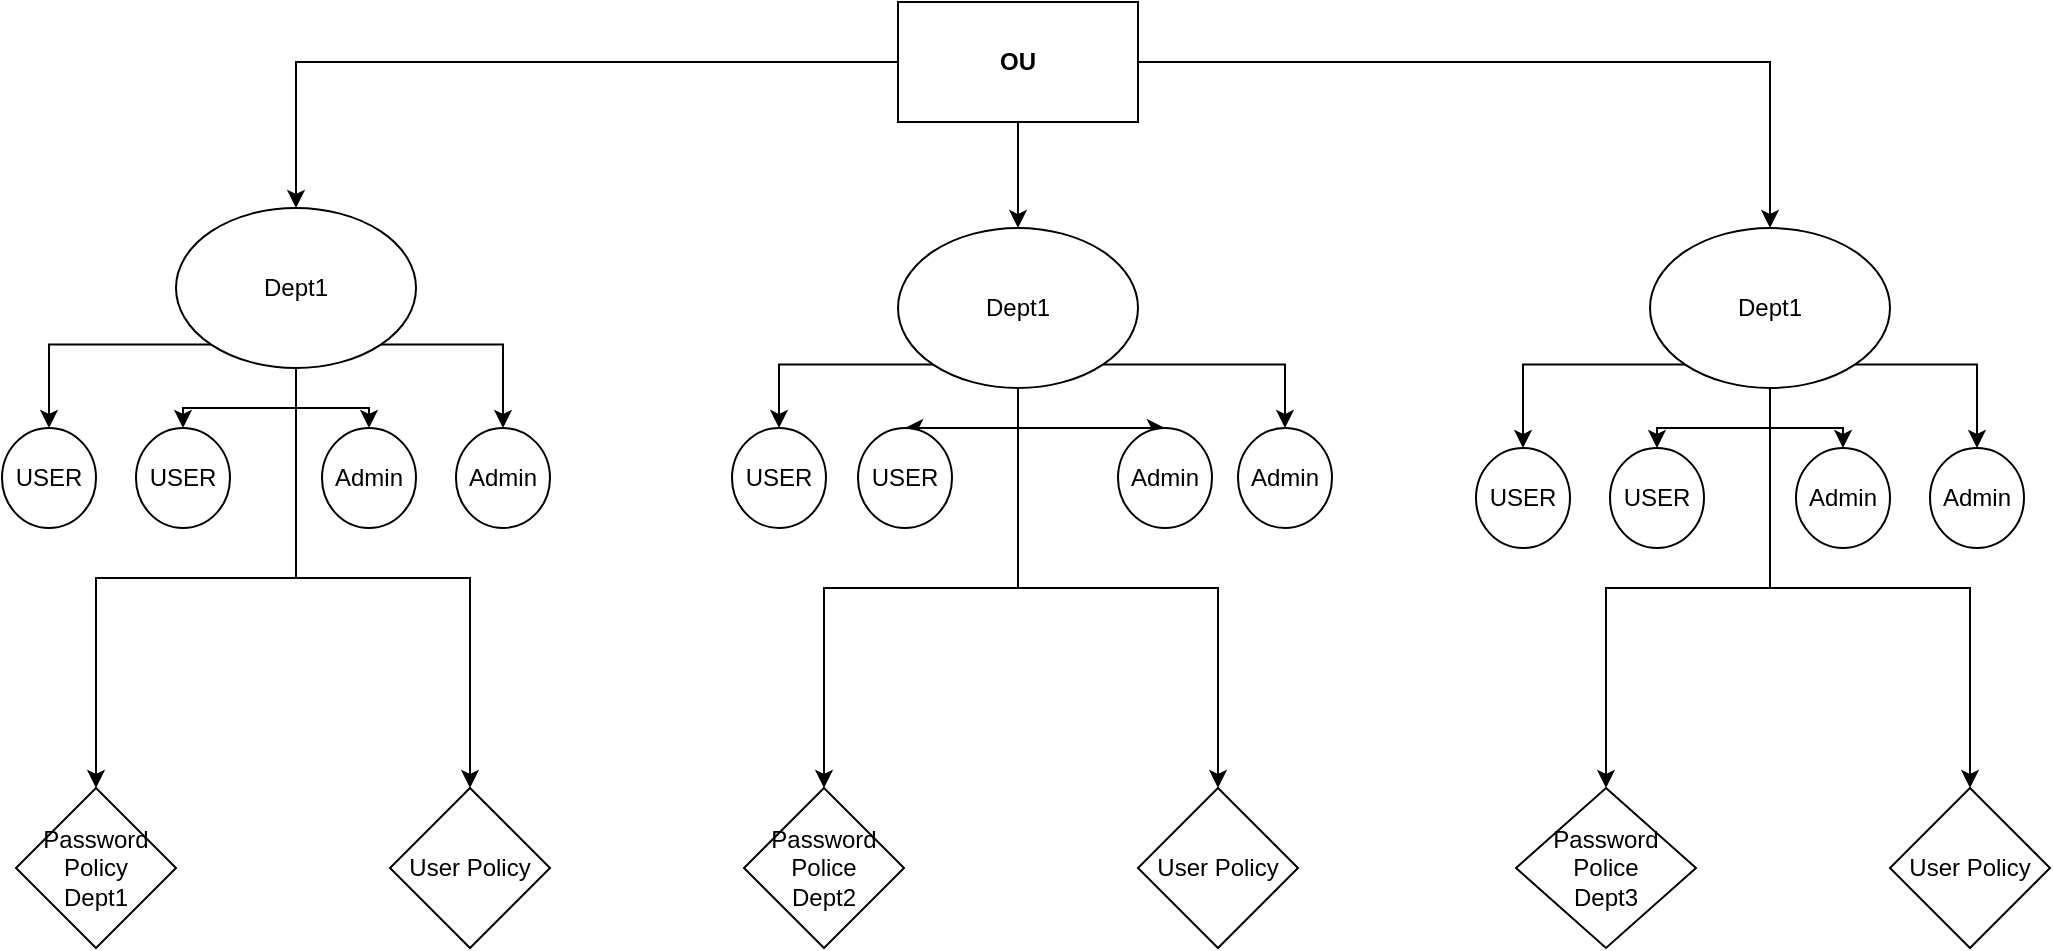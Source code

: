 <mxfile version="24.9.0">
  <diagram name="Página-1" id="KVc2ZQ1SeWhRvcElLCA6">
    <mxGraphModel dx="1393" dy="763" grid="1" gridSize="10" guides="1" tooltips="1" connect="1" arrows="1" fold="1" page="1" pageScale="1" pageWidth="827" pageHeight="1169" math="0" shadow="0">
      <root>
        <mxCell id="0" />
        <mxCell id="1" parent="0" />
        <mxCell id="iAVfa9dAzMnLk_Hs2EX--33" style="edgeStyle=orthogonalEdgeStyle;rounded=0;orthogonalLoop=1;jettySize=auto;html=1;exitX=0.5;exitY=1;exitDx=0;exitDy=0;entryX=0.5;entryY=0;entryDx=0;entryDy=0;" edge="1" parent="1" source="iAVfa9dAzMnLk_Hs2EX--1" target="iAVfa9dAzMnLk_Hs2EX--19">
          <mxGeometry relative="1" as="geometry" />
        </mxCell>
        <mxCell id="iAVfa9dAzMnLk_Hs2EX--34" style="edgeStyle=orthogonalEdgeStyle;rounded=0;orthogonalLoop=1;jettySize=auto;html=1;exitX=1;exitY=0.5;exitDx=0;exitDy=0;entryX=0.5;entryY=0;entryDx=0;entryDy=0;" edge="1" parent="1" source="iAVfa9dAzMnLk_Hs2EX--1" target="iAVfa9dAzMnLk_Hs2EX--28">
          <mxGeometry relative="1" as="geometry" />
        </mxCell>
        <mxCell id="iAVfa9dAzMnLk_Hs2EX--35" style="edgeStyle=orthogonalEdgeStyle;rounded=0;orthogonalLoop=1;jettySize=auto;html=1;exitX=0;exitY=0.5;exitDx=0;exitDy=0;entryX=0.5;entryY=0;entryDx=0;entryDy=0;" edge="1" parent="1" source="iAVfa9dAzMnLk_Hs2EX--1" target="iAVfa9dAzMnLk_Hs2EX--2">
          <mxGeometry relative="1" as="geometry" />
        </mxCell>
        <mxCell id="iAVfa9dAzMnLk_Hs2EX--1" value="&lt;b&gt;OU&lt;/b&gt;" style="rounded=0;whiteSpace=wrap;html=1;" vertex="1" parent="1">
          <mxGeometry x="491" y="57" width="120" height="60" as="geometry" />
        </mxCell>
        <mxCell id="iAVfa9dAzMnLk_Hs2EX--10" style="edgeStyle=orthogonalEdgeStyle;rounded=0;orthogonalLoop=1;jettySize=auto;html=1;exitX=0;exitY=1;exitDx=0;exitDy=0;" edge="1" parent="1" source="iAVfa9dAzMnLk_Hs2EX--2" target="iAVfa9dAzMnLk_Hs2EX--6">
          <mxGeometry relative="1" as="geometry" />
        </mxCell>
        <mxCell id="iAVfa9dAzMnLk_Hs2EX--11" style="edgeStyle=orthogonalEdgeStyle;rounded=0;orthogonalLoop=1;jettySize=auto;html=1;exitX=0.5;exitY=1;exitDx=0;exitDy=0;" edge="1" parent="1" source="iAVfa9dAzMnLk_Hs2EX--2" target="iAVfa9dAzMnLk_Hs2EX--7">
          <mxGeometry relative="1" as="geometry" />
        </mxCell>
        <mxCell id="iAVfa9dAzMnLk_Hs2EX--12" style="edgeStyle=orthogonalEdgeStyle;rounded=0;orthogonalLoop=1;jettySize=auto;html=1;exitX=0.5;exitY=1;exitDx=0;exitDy=0;entryX=0.5;entryY=0;entryDx=0;entryDy=0;" edge="1" parent="1" source="iAVfa9dAzMnLk_Hs2EX--2" target="iAVfa9dAzMnLk_Hs2EX--8">
          <mxGeometry relative="1" as="geometry" />
        </mxCell>
        <mxCell id="iAVfa9dAzMnLk_Hs2EX--14" style="edgeStyle=orthogonalEdgeStyle;rounded=0;orthogonalLoop=1;jettySize=auto;html=1;exitX=1;exitY=1;exitDx=0;exitDy=0;entryX=0.5;entryY=0;entryDx=0;entryDy=0;" edge="1" parent="1" source="iAVfa9dAzMnLk_Hs2EX--2" target="iAVfa9dAzMnLk_Hs2EX--9">
          <mxGeometry relative="1" as="geometry" />
        </mxCell>
        <mxCell id="iAVfa9dAzMnLk_Hs2EX--43" style="edgeStyle=orthogonalEdgeStyle;rounded=0;orthogonalLoop=1;jettySize=auto;html=1;exitX=0.5;exitY=1;exitDx=0;exitDy=0;" edge="1" parent="1" source="iAVfa9dAzMnLk_Hs2EX--2" target="iAVfa9dAzMnLk_Hs2EX--36">
          <mxGeometry relative="1" as="geometry" />
        </mxCell>
        <mxCell id="iAVfa9dAzMnLk_Hs2EX--45" style="edgeStyle=orthogonalEdgeStyle;rounded=0;orthogonalLoop=1;jettySize=auto;html=1;exitX=0.5;exitY=1;exitDx=0;exitDy=0;entryX=0.5;entryY=0;entryDx=0;entryDy=0;" edge="1" parent="1" source="iAVfa9dAzMnLk_Hs2EX--2" target="iAVfa9dAzMnLk_Hs2EX--44">
          <mxGeometry relative="1" as="geometry" />
        </mxCell>
        <mxCell id="iAVfa9dAzMnLk_Hs2EX--2" value="Dept1" style="ellipse;whiteSpace=wrap;html=1;" vertex="1" parent="1">
          <mxGeometry x="130" y="160" width="120" height="80" as="geometry" />
        </mxCell>
        <mxCell id="iAVfa9dAzMnLk_Hs2EX--6" value="USER" style="ellipse;whiteSpace=wrap;html=1;" vertex="1" parent="1">
          <mxGeometry x="43" y="270" width="47" height="50" as="geometry" />
        </mxCell>
        <mxCell id="iAVfa9dAzMnLk_Hs2EX--7" value="USER" style="ellipse;whiteSpace=wrap;html=1;" vertex="1" parent="1">
          <mxGeometry x="110" y="270" width="47" height="50" as="geometry" />
        </mxCell>
        <mxCell id="iAVfa9dAzMnLk_Hs2EX--8" value="Admin" style="ellipse;whiteSpace=wrap;html=1;" vertex="1" parent="1">
          <mxGeometry x="203" y="270" width="47" height="50" as="geometry" />
        </mxCell>
        <mxCell id="iAVfa9dAzMnLk_Hs2EX--9" value="Admin" style="ellipse;whiteSpace=wrap;html=1;" vertex="1" parent="1">
          <mxGeometry x="270" y="270" width="47" height="50" as="geometry" />
        </mxCell>
        <mxCell id="iAVfa9dAzMnLk_Hs2EX--15" style="edgeStyle=orthogonalEdgeStyle;rounded=0;orthogonalLoop=1;jettySize=auto;html=1;exitX=0;exitY=1;exitDx=0;exitDy=0;" edge="1" parent="1" source="iAVfa9dAzMnLk_Hs2EX--19" target="iAVfa9dAzMnLk_Hs2EX--20">
          <mxGeometry relative="1" as="geometry" />
        </mxCell>
        <mxCell id="iAVfa9dAzMnLk_Hs2EX--16" style="edgeStyle=orthogonalEdgeStyle;rounded=0;orthogonalLoop=1;jettySize=auto;html=1;exitX=0.5;exitY=1;exitDx=0;exitDy=0;" edge="1" parent="1" source="iAVfa9dAzMnLk_Hs2EX--19" target="iAVfa9dAzMnLk_Hs2EX--21">
          <mxGeometry relative="1" as="geometry" />
        </mxCell>
        <mxCell id="iAVfa9dAzMnLk_Hs2EX--17" style="edgeStyle=orthogonalEdgeStyle;rounded=0;orthogonalLoop=1;jettySize=auto;html=1;exitX=0.5;exitY=1;exitDx=0;exitDy=0;entryX=0.5;entryY=0;entryDx=0;entryDy=0;" edge="1" parent="1" source="iAVfa9dAzMnLk_Hs2EX--19" target="iAVfa9dAzMnLk_Hs2EX--22">
          <mxGeometry relative="1" as="geometry" />
        </mxCell>
        <mxCell id="iAVfa9dAzMnLk_Hs2EX--18" style="edgeStyle=orthogonalEdgeStyle;rounded=0;orthogonalLoop=1;jettySize=auto;html=1;exitX=1;exitY=1;exitDx=0;exitDy=0;entryX=0.5;entryY=0;entryDx=0;entryDy=0;" edge="1" parent="1" source="iAVfa9dAzMnLk_Hs2EX--19" target="iAVfa9dAzMnLk_Hs2EX--23">
          <mxGeometry relative="1" as="geometry" />
        </mxCell>
        <mxCell id="iAVfa9dAzMnLk_Hs2EX--41" style="edgeStyle=orthogonalEdgeStyle;rounded=0;orthogonalLoop=1;jettySize=auto;html=1;exitX=0.5;exitY=1;exitDx=0;exitDy=0;entryX=0.5;entryY=0;entryDx=0;entryDy=0;" edge="1" parent="1" source="iAVfa9dAzMnLk_Hs2EX--19" target="iAVfa9dAzMnLk_Hs2EX--39">
          <mxGeometry relative="1" as="geometry" />
        </mxCell>
        <mxCell id="iAVfa9dAzMnLk_Hs2EX--47" style="edgeStyle=orthogonalEdgeStyle;rounded=0;orthogonalLoop=1;jettySize=auto;html=1;exitX=0.5;exitY=1;exitDx=0;exitDy=0;entryX=0.5;entryY=0;entryDx=0;entryDy=0;" edge="1" parent="1" source="iAVfa9dAzMnLk_Hs2EX--19" target="iAVfa9dAzMnLk_Hs2EX--46">
          <mxGeometry relative="1" as="geometry" />
        </mxCell>
        <mxCell id="iAVfa9dAzMnLk_Hs2EX--19" value="Dept1" style="ellipse;whiteSpace=wrap;html=1;" vertex="1" parent="1">
          <mxGeometry x="491" y="170" width="120" height="80" as="geometry" />
        </mxCell>
        <mxCell id="iAVfa9dAzMnLk_Hs2EX--20" value="USER" style="ellipse;whiteSpace=wrap;html=1;" vertex="1" parent="1">
          <mxGeometry x="408" y="270" width="47" height="50" as="geometry" />
        </mxCell>
        <mxCell id="iAVfa9dAzMnLk_Hs2EX--21" value="USER" style="ellipse;whiteSpace=wrap;html=1;" vertex="1" parent="1">
          <mxGeometry x="471" y="270" width="47" height="50" as="geometry" />
        </mxCell>
        <mxCell id="iAVfa9dAzMnLk_Hs2EX--22" value="Admin" style="ellipse;whiteSpace=wrap;html=1;" vertex="1" parent="1">
          <mxGeometry x="601" y="270" width="47" height="50" as="geometry" />
        </mxCell>
        <mxCell id="iAVfa9dAzMnLk_Hs2EX--23" value="Admin" style="ellipse;whiteSpace=wrap;html=1;" vertex="1" parent="1">
          <mxGeometry x="661" y="270" width="47" height="50" as="geometry" />
        </mxCell>
        <mxCell id="iAVfa9dAzMnLk_Hs2EX--24" style="edgeStyle=orthogonalEdgeStyle;rounded=0;orthogonalLoop=1;jettySize=auto;html=1;exitX=0;exitY=1;exitDx=0;exitDy=0;" edge="1" parent="1" source="iAVfa9dAzMnLk_Hs2EX--28" target="iAVfa9dAzMnLk_Hs2EX--29">
          <mxGeometry relative="1" as="geometry" />
        </mxCell>
        <mxCell id="iAVfa9dAzMnLk_Hs2EX--25" style="edgeStyle=orthogonalEdgeStyle;rounded=0;orthogonalLoop=1;jettySize=auto;html=1;exitX=0.5;exitY=1;exitDx=0;exitDy=0;" edge="1" parent="1" source="iAVfa9dAzMnLk_Hs2EX--28" target="iAVfa9dAzMnLk_Hs2EX--30">
          <mxGeometry relative="1" as="geometry" />
        </mxCell>
        <mxCell id="iAVfa9dAzMnLk_Hs2EX--26" style="edgeStyle=orthogonalEdgeStyle;rounded=0;orthogonalLoop=1;jettySize=auto;html=1;exitX=0.5;exitY=1;exitDx=0;exitDy=0;entryX=0.5;entryY=0;entryDx=0;entryDy=0;" edge="1" parent="1" source="iAVfa9dAzMnLk_Hs2EX--28" target="iAVfa9dAzMnLk_Hs2EX--31">
          <mxGeometry relative="1" as="geometry" />
        </mxCell>
        <mxCell id="iAVfa9dAzMnLk_Hs2EX--27" style="edgeStyle=orthogonalEdgeStyle;rounded=0;orthogonalLoop=1;jettySize=auto;html=1;exitX=1;exitY=1;exitDx=0;exitDy=0;entryX=0.5;entryY=0;entryDx=0;entryDy=0;" edge="1" parent="1" source="iAVfa9dAzMnLk_Hs2EX--28" target="iAVfa9dAzMnLk_Hs2EX--32">
          <mxGeometry relative="1" as="geometry" />
        </mxCell>
        <mxCell id="iAVfa9dAzMnLk_Hs2EX--40" style="edgeStyle=orthogonalEdgeStyle;rounded=0;orthogonalLoop=1;jettySize=auto;html=1;exitX=0.5;exitY=1;exitDx=0;exitDy=0;entryX=0.5;entryY=0;entryDx=0;entryDy=0;" edge="1" parent="1" source="iAVfa9dAzMnLk_Hs2EX--28" target="iAVfa9dAzMnLk_Hs2EX--38">
          <mxGeometry relative="1" as="geometry" />
        </mxCell>
        <mxCell id="iAVfa9dAzMnLk_Hs2EX--49" style="edgeStyle=orthogonalEdgeStyle;rounded=0;orthogonalLoop=1;jettySize=auto;html=1;exitX=0.5;exitY=1;exitDx=0;exitDy=0;" edge="1" parent="1" source="iAVfa9dAzMnLk_Hs2EX--28" target="iAVfa9dAzMnLk_Hs2EX--48">
          <mxGeometry relative="1" as="geometry" />
        </mxCell>
        <mxCell id="iAVfa9dAzMnLk_Hs2EX--28" value="Dept1" style="ellipse;whiteSpace=wrap;html=1;" vertex="1" parent="1">
          <mxGeometry x="867" y="170" width="120" height="80" as="geometry" />
        </mxCell>
        <mxCell id="iAVfa9dAzMnLk_Hs2EX--29" value="USER" style="ellipse;whiteSpace=wrap;html=1;" vertex="1" parent="1">
          <mxGeometry x="780" y="280" width="47" height="50" as="geometry" />
        </mxCell>
        <mxCell id="iAVfa9dAzMnLk_Hs2EX--30" value="USER" style="ellipse;whiteSpace=wrap;html=1;" vertex="1" parent="1">
          <mxGeometry x="847" y="280" width="47" height="50" as="geometry" />
        </mxCell>
        <mxCell id="iAVfa9dAzMnLk_Hs2EX--31" value="Admin" style="ellipse;whiteSpace=wrap;html=1;" vertex="1" parent="1">
          <mxGeometry x="940" y="280" width="47" height="50" as="geometry" />
        </mxCell>
        <mxCell id="iAVfa9dAzMnLk_Hs2EX--32" value="Admin" style="ellipse;whiteSpace=wrap;html=1;" vertex="1" parent="1">
          <mxGeometry x="1007" y="280" width="47" height="50" as="geometry" />
        </mxCell>
        <mxCell id="iAVfa9dAzMnLk_Hs2EX--36" value="Password Policy&lt;div&gt;Dept1&lt;/div&gt;" style="rhombus;whiteSpace=wrap;html=1;" vertex="1" parent="1">
          <mxGeometry x="50" y="450" width="80" height="80" as="geometry" />
        </mxCell>
        <mxCell id="iAVfa9dAzMnLk_Hs2EX--38" value="Password Police&lt;div&gt;Dept3&lt;/div&gt;" style="rhombus;whiteSpace=wrap;html=1;" vertex="1" parent="1">
          <mxGeometry x="800" y="450" width="90" height="80" as="geometry" />
        </mxCell>
        <mxCell id="iAVfa9dAzMnLk_Hs2EX--39" value="Password Police&lt;div&gt;Dept2&lt;/div&gt;" style="rhombus;whiteSpace=wrap;html=1;" vertex="1" parent="1">
          <mxGeometry x="414" y="450" width="80" height="80" as="geometry" />
        </mxCell>
        <mxCell id="iAVfa9dAzMnLk_Hs2EX--44" value="User Policy" style="rhombus;whiteSpace=wrap;html=1;" vertex="1" parent="1">
          <mxGeometry x="237" y="450" width="80" height="80" as="geometry" />
        </mxCell>
        <mxCell id="iAVfa9dAzMnLk_Hs2EX--46" value="User Policy" style="rhombus;whiteSpace=wrap;html=1;" vertex="1" parent="1">
          <mxGeometry x="611" y="450" width="80" height="80" as="geometry" />
        </mxCell>
        <mxCell id="iAVfa9dAzMnLk_Hs2EX--48" value="User Policy" style="rhombus;whiteSpace=wrap;html=1;" vertex="1" parent="1">
          <mxGeometry x="987" y="450" width="80" height="80" as="geometry" />
        </mxCell>
      </root>
    </mxGraphModel>
  </diagram>
</mxfile>
